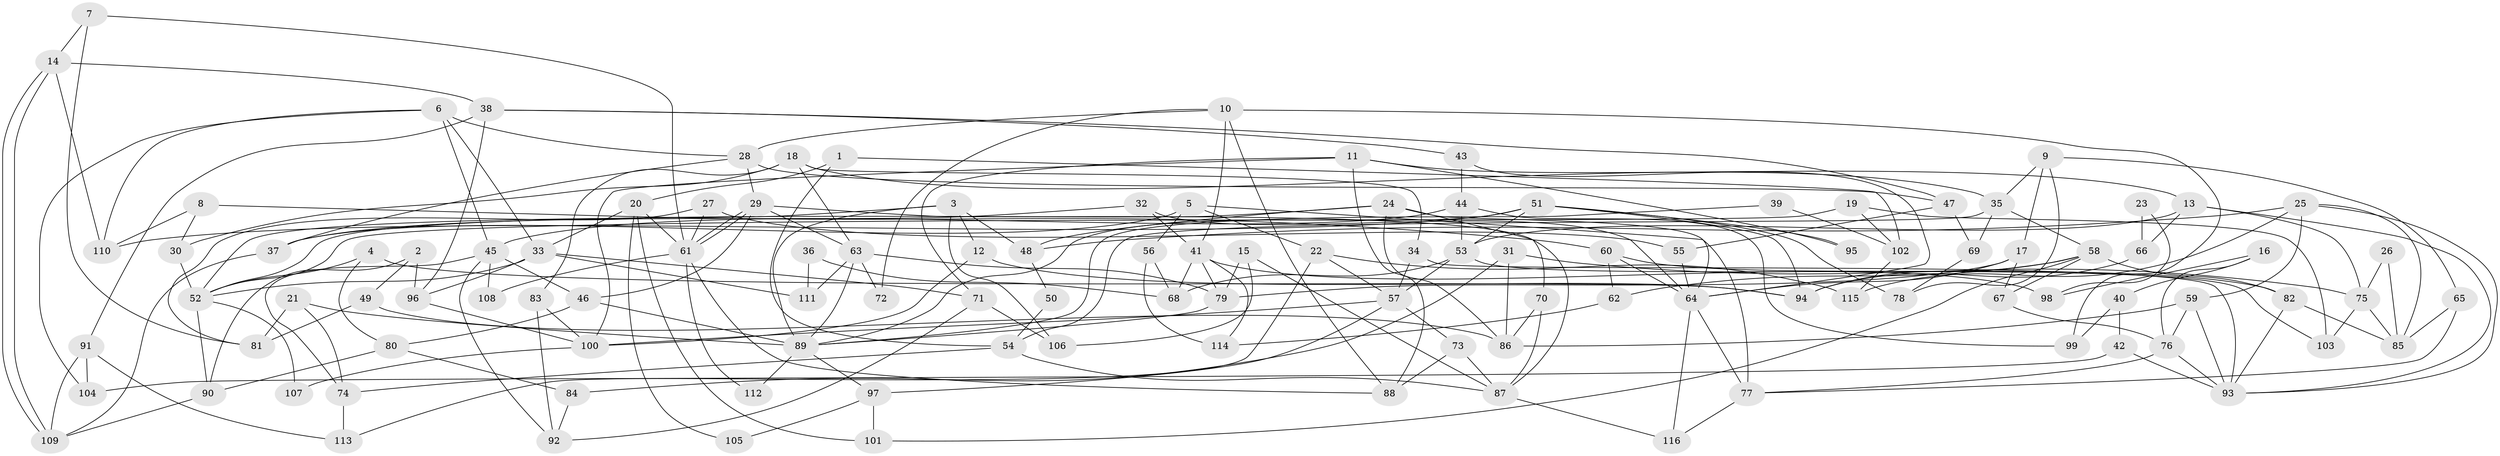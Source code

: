 // coarse degree distribution, {3: 0.2839506172839506, 4: 0.13580246913580246, 6: 0.12345679012345678, 5: 0.12345679012345678, 9: 0.037037037037037035, 10: 0.037037037037037035, 2: 0.12345679012345678, 7: 0.04938271604938271, 8: 0.08641975308641975}
// Generated by graph-tools (version 1.1) at 2025/52/02/27/25 19:52:08]
// undirected, 116 vertices, 232 edges
graph export_dot {
graph [start="1"]
  node [color=gray90,style=filled];
  1;
  2;
  3;
  4;
  5;
  6;
  7;
  8;
  9;
  10;
  11;
  12;
  13;
  14;
  15;
  16;
  17;
  18;
  19;
  20;
  21;
  22;
  23;
  24;
  25;
  26;
  27;
  28;
  29;
  30;
  31;
  32;
  33;
  34;
  35;
  36;
  37;
  38;
  39;
  40;
  41;
  42;
  43;
  44;
  45;
  46;
  47;
  48;
  49;
  50;
  51;
  52;
  53;
  54;
  55;
  56;
  57;
  58;
  59;
  60;
  61;
  62;
  63;
  64;
  65;
  66;
  67;
  68;
  69;
  70;
  71;
  72;
  73;
  74;
  75;
  76;
  77;
  78;
  79;
  80;
  81;
  82;
  83;
  84;
  85;
  86;
  87;
  88;
  89;
  90;
  91;
  92;
  93;
  94;
  95;
  96;
  97;
  98;
  99;
  100;
  101;
  102;
  103;
  104;
  105;
  106;
  107;
  108;
  109;
  110;
  111;
  112;
  113;
  114;
  115;
  116;
  1 -- 54;
  1 -- 20;
  1 -- 102;
  2 -- 96;
  2 -- 49;
  2 -- 90;
  3 -- 48;
  3 -- 89;
  3 -- 12;
  3 -- 52;
  3 -- 106;
  4 -- 80;
  4 -- 52;
  4 -- 94;
  5 -- 22;
  5 -- 37;
  5 -- 56;
  5 -- 77;
  6 -- 28;
  6 -- 45;
  6 -- 33;
  6 -- 104;
  6 -- 110;
  7 -- 61;
  7 -- 14;
  7 -- 81;
  8 -- 110;
  8 -- 30;
  8 -- 60;
  9 -- 17;
  9 -- 65;
  9 -- 35;
  9 -- 78;
  10 -- 88;
  10 -- 41;
  10 -- 28;
  10 -- 72;
  10 -- 99;
  11 -- 71;
  11 -- 100;
  11 -- 13;
  11 -- 88;
  11 -- 95;
  12 -- 94;
  12 -- 100;
  13 -- 93;
  13 -- 53;
  13 -- 66;
  13 -- 75;
  14 -- 110;
  14 -- 109;
  14 -- 109;
  14 -- 38;
  15 -- 79;
  15 -- 87;
  15 -- 106;
  16 -- 40;
  16 -- 76;
  16 -- 98;
  17 -- 79;
  17 -- 64;
  17 -- 67;
  18 -- 83;
  18 -- 34;
  18 -- 30;
  18 -- 35;
  18 -- 63;
  19 -- 103;
  19 -- 52;
  19 -- 102;
  20 -- 33;
  20 -- 101;
  20 -- 61;
  20 -- 105;
  21 -- 74;
  21 -- 89;
  21 -- 81;
  22 -- 115;
  22 -- 57;
  22 -- 113;
  23 -- 66;
  23 -- 98;
  24 -- 64;
  24 -- 52;
  24 -- 48;
  24 -- 70;
  24 -- 86;
  25 -- 93;
  25 -- 59;
  25 -- 48;
  25 -- 85;
  25 -- 115;
  26 -- 75;
  26 -- 85;
  27 -- 61;
  27 -- 81;
  27 -- 55;
  28 -- 29;
  28 -- 37;
  28 -- 47;
  29 -- 61;
  29 -- 61;
  29 -- 63;
  29 -- 46;
  29 -- 87;
  30 -- 52;
  31 -- 86;
  31 -- 75;
  31 -- 84;
  32 -- 37;
  32 -- 64;
  32 -- 41;
  33 -- 52;
  33 -- 71;
  33 -- 96;
  33 -- 111;
  34 -- 57;
  34 -- 93;
  35 -- 54;
  35 -- 58;
  35 -- 69;
  36 -- 68;
  36 -- 111;
  37 -- 109;
  38 -- 47;
  38 -- 43;
  38 -- 91;
  38 -- 96;
  39 -- 102;
  39 -- 89;
  40 -- 42;
  40 -- 99;
  41 -- 68;
  41 -- 79;
  41 -- 98;
  41 -- 114;
  42 -- 93;
  42 -- 104;
  43 -- 64;
  43 -- 44;
  44 -- 53;
  44 -- 45;
  44 -- 99;
  45 -- 46;
  45 -- 74;
  45 -- 92;
  45 -- 108;
  46 -- 80;
  46 -- 89;
  47 -- 55;
  47 -- 69;
  48 -- 50;
  49 -- 86;
  49 -- 81;
  50 -- 54;
  51 -- 78;
  51 -- 89;
  51 -- 53;
  51 -- 94;
  51 -- 95;
  51 -- 110;
  52 -- 90;
  52 -- 107;
  53 -- 57;
  53 -- 68;
  53 -- 103;
  54 -- 87;
  54 -- 74;
  55 -- 64;
  56 -- 114;
  56 -- 68;
  57 -- 100;
  57 -- 73;
  57 -- 97;
  58 -- 94;
  58 -- 62;
  58 -- 67;
  58 -- 82;
  58 -- 101;
  59 -- 86;
  59 -- 93;
  59 -- 76;
  60 -- 64;
  60 -- 62;
  60 -- 82;
  61 -- 88;
  61 -- 108;
  61 -- 112;
  62 -- 114;
  63 -- 89;
  63 -- 72;
  63 -- 79;
  63 -- 111;
  64 -- 116;
  64 -- 77;
  65 -- 85;
  65 -- 77;
  66 -- 94;
  67 -- 76;
  69 -- 78;
  70 -- 87;
  70 -- 86;
  71 -- 106;
  71 -- 92;
  73 -- 88;
  73 -- 87;
  74 -- 113;
  75 -- 85;
  75 -- 103;
  76 -- 77;
  76 -- 93;
  77 -- 116;
  79 -- 89;
  80 -- 84;
  80 -- 90;
  82 -- 85;
  82 -- 93;
  83 -- 100;
  83 -- 92;
  84 -- 92;
  87 -- 116;
  89 -- 97;
  89 -- 112;
  90 -- 109;
  91 -- 113;
  91 -- 104;
  91 -- 109;
  96 -- 100;
  97 -- 101;
  97 -- 105;
  100 -- 107;
  102 -- 115;
}
